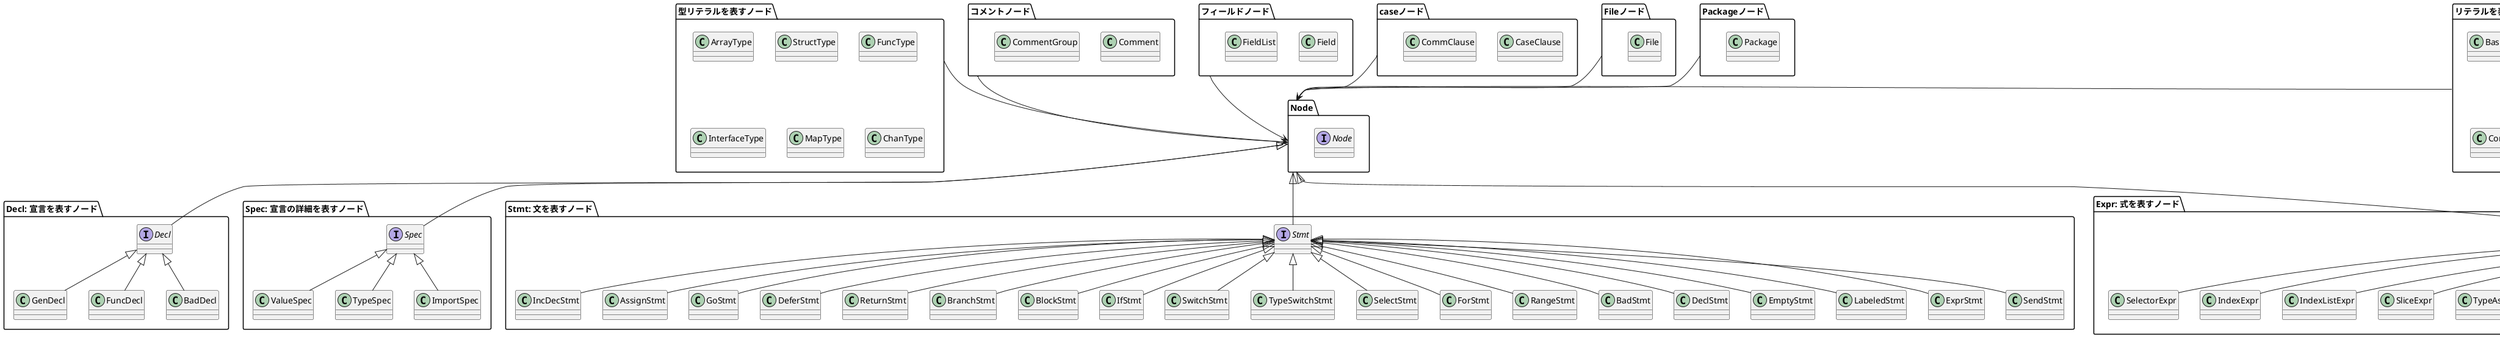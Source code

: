 @startuml
skinparam direction top to bottom

' Nodeインタフェースをパッケージ化
package "Node" as NodePkg {
  interface Node
}

' グループ: 宣言を表すノード
package "Decl: 宣言を表すノード" {
  interface Decl
  NodePkg::Node <|-- Decl

  class BadDecl
  class GenDecl
  class FuncDecl
  Decl <|-- BadDecl
  Decl <|-- GenDecl
  Decl <|-- FuncDecl
}

' グループ: 宣言の詳細を表すノード
package "Spec: 宣言の詳細を表すノード" {
  interface Spec
  NodePkg::Node <|-- Spec

  class ImportSpec
  class ValueSpec
  class TypeSpec
  Spec <|-- ImportSpec
  Spec <|-- ValueSpec
  Spec <|-- TypeSpec
}

' グループ: 文を表すノード
package "Stmt: 文を表すノード" {
  interface Stmt
  NodePkg::Node <|-- Stmt

  class BadStmt
  class DeclStmt
  class EmptyStmt
  class LabeledStmt
  class ExprStmt
  class SendStmt
  class IncDecStmt
  class AssignStmt
  class GoStmt
  class DeferStmt
  class ReturnStmt
  class BranchStmt
  class BlockStmt
  class IfStmt
  class SwitchStmt
  class TypeSwitchStmt
  class SelectStmt
  class ForStmt
  class RangeStmt
  Stmt <|-- BadStmt
  Stmt <|-- DeclStmt
  Stmt <|-- EmptyStmt
  Stmt <|-- LabeledStmt
  Stmt <|-- ExprStmt
  Stmt <|-- SendStmt
  Stmt <|-- IncDecStmt
  Stmt <|-- AssignStmt
  Stmt <|-- GoStmt
  Stmt <|-- DeferStmt
  Stmt <|-- ReturnStmt
  Stmt <|-- BranchStmt
  Stmt <|-- BlockStmt
  Stmt <|-- IfStmt
  Stmt <|-- SwitchStmt
  Stmt <|-- TypeSwitchStmt
  Stmt <|-- SelectStmt
  Stmt <|-- ForStmt
  Stmt <|-- RangeStmt
}

' グループ: 式を表すノード
package "Expr: 式を表すノード" as PExpr {
  interface Expr
  NodePkg::Node <|-- Expr

  class BadExpr
  class ParenExpr
  class SelectorExpr
  class IndexExpr
  class IndexListExpr
  class SliceExpr
  class TypeAssertExpr
  class CallExpr
  class StarExpr
  class UnaryExpr
  class BinaryExpr
  class KeyValueExpr
  class BasicLit
  class FuncLit
  class Ident
  class Ellipsis
  Expr <|-- BadExpr
  Expr <|-- ParenExpr
  Expr <|-- SelectorExpr
  Expr <|-- IndexExpr
  Expr <|-- IndexListExpr
  Expr <|-- SliceExpr
  Expr <|-- TypeAssertExpr
  Expr <|-- CallExpr
  Expr <|-- StarExpr
  Expr <|-- UnaryExpr
  Expr <|-- BinaryExpr
  Expr <|-- KeyValueExpr
  Expr <|-- BasicLit
  Expr <|-- FuncLit
  Expr <|-- Ident
  Expr <|-- Ellipsis
}

' グループ: 型リテラルを表すノード（→ Node に1本）
package "型リテラルを表すノード" as PTypeLit {
  class ArrayType
  class StructType
  class FuncType
  class InterfaceType
  class MapType
  class ChanType
}
PTypeLit --> NodePkg

' グループ: リテラルを表すノード（→ Expr に1本, CompositeLit は Node）
package "リテラルを表すノード" as PLiteral {
  class BasicLit_Literal
  class FuncLit_Literal
  class CompositeLit
}
PLiteral --> PExpr
PLiteral --> NodePkg

' グループ: コメントパッケージ
package "コメントノード" as PComment {
  class Comment
  class CommentGroup
}
PComment --> NodePkg

' グループ: Fieldノード
package "フィールドノード" as PField {
  class Field
  class FieldList
}
PField --> NodePkg

' グループ: caseノード
package "caseノード" as PCase {
  class CaseClause
  class CommClause
}
PCase --> NodePkg

' グループ: Fileノード
package "Fileノード" as PFile {
  class File
}
PFile --> NodePkg

' グループ: Packageノード
package "Packageノード" as PPackage {
  class Package
}
PPackage --> NodePkg

@enduml
